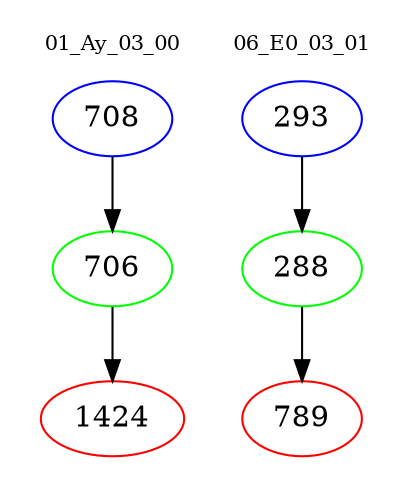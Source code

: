 digraph{
subgraph cluster_0 {
color = white
label = "01_Ay_03_00";
fontsize=10;
T0_708 [label="708", color="blue"]
T0_708 -> T0_706 [color="black"]
T0_706 [label="706", color="green"]
T0_706 -> T0_1424 [color="black"]
T0_1424 [label="1424", color="red"]
}
subgraph cluster_1 {
color = white
label = "06_E0_03_01";
fontsize=10;
T1_293 [label="293", color="blue"]
T1_293 -> T1_288 [color="black"]
T1_288 [label="288", color="green"]
T1_288 -> T1_789 [color="black"]
T1_789 [label="789", color="red"]
}
}
